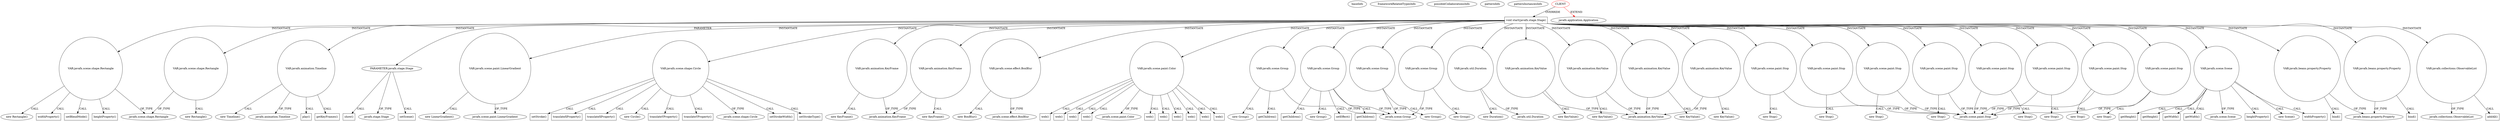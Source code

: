 digraph {
baseInfo[graphId=1736,category="pattern",isAnonymous=false,possibleRelation=false]
frameworkRelatedTypesInfo[0="javafx.application.Application"]
possibleCollaborationsInfo[]
patternInfo[frequency=3.0,patternRootClient=0]
patternInstancesInfo[0="ChrisWongAtCUHK-JavaFX~/ChrisWongAtCUHK-JavaFX/JavaFX-master/ColorfulCircles/src/colorfulcircles/ColorfulCircles.java~ColorfulCircles~225",1="santi-gonzalez-javafx-tutos~/santi-gonzalez-javafx-tutos/javafx-tutos-master/JavaFXColorfulCircles/src/cat/santi/javafx/tuto4/ColorfulCircles.java~ColorfulCircles~4092",2="emag-javafx-practice~/emag-javafx-practice/javafx-practice-master/animation/src/main/java/org/emamotor/javafx/animation/ColorfulCircles.java~ColorfulCircles~2619"]
32[label="new Rectangle()",vertexType="CONSTRUCTOR_CALL",isFrameworkType=false]
33[label="VAR:javafx.scene.shape.Rectangle",vertexType="VARIABLE_EXPRESION",isFrameworkType=false,shape=circle]
2[label="void start(javafx.stage.Stage)",vertexType="OVERRIDING_METHOD_DECLARATION",isFrameworkType=false,shape=box]
119[label="VAR:javafx.animation.Timeline",vertexType="VARIABLE_EXPRESION",isFrameworkType=false,shape=circle]
158[label="play()",vertexType="INSIDE_CALL",isFrameworkType=false,shape=box]
0[label="CLIENT",vertexType="ROOT_CLIENT_CLASS_DECLARATION",isFrameworkType=false,color=red]
3[label="PARAMETER:javafx.stage.Stage",vertexType="PARAMETER_DECLARATION",isFrameworkType=false]
127[label="getKeyFrames()",vertexType="INSIDE_CALL",isFrameworkType=false,shape=box]
40[label="VAR:javafx.scene.paint.LinearGradient",vertexType="VARIABLE_EXPRESION",isFrameworkType=false,shape=circle]
39[label="new LinearGradient()",vertexType="CONSTRUCTOR_CALL",isFrameworkType=false]
17[label="VAR:javafx.scene.shape.Circle",vertexType="VARIABLE_EXPRESION",isFrameworkType=false,shape=circle]
160[label="show()",vertexType="INSIDE_CALL",isFrameworkType=false,shape=box]
129[label="VAR:javafx.animation.KeyFrame",vertexType="VARIABLE_EXPRESION",isFrameworkType=false,shape=circle]
128[label="new KeyFrame()",vertexType="CONSTRUCTOR_CALL",isFrameworkType=false]
142[label="VAR:javafx.animation.KeyFrame",vertexType="VARIABLE_EXPRESION",isFrameworkType=false,shape=circle]
141[label="new KeyFrame()",vertexType="CONSTRUCTOR_CALL",isFrameworkType=false]
116[label="VAR:javafx.scene.effect.BoxBlur",vertexType="VARIABLE_EXPRESION",isFrameworkType=false,shape=circle]
18[label="javafx.scene.shape.Circle",vertexType="FRAMEWORK_CLASS_TYPE",isFrameworkType=false]
19[label="VAR:javafx.scene.paint.Color",vertexType="VARIABLE_EXPRESION",isFrameworkType=false,shape=circle]
21[label="javafx.scene.paint.Color",vertexType="FRAMEWORK_CLASS_TYPE",isFrameworkType=false]
20[label="web()",vertexType="INSIDE_CALL",isFrameworkType=false,shape=box]
56[label="web()",vertexType="INSIDE_CALL",isFrameworkType=false,shape=box]
61[label="web()",vertexType="INSIDE_CALL",isFrameworkType=false,shape=box]
51[label="web()",vertexType="INSIDE_CALL",isFrameworkType=false,shape=box]
71[label="web()",vertexType="INSIDE_CALL",isFrameworkType=false,shape=box]
81[label="web()",vertexType="INSIDE_CALL",isFrameworkType=false,shape=box]
27[label="web()",vertexType="INSIDE_CALL",isFrameworkType=false,shape=box]
76[label="web()",vertexType="INSIDE_CALL",isFrameworkType=false,shape=box]
66[label="web()",vertexType="INSIDE_CALL",isFrameworkType=false,shape=box]
46[label="web()",vertexType="INSIDE_CALL",isFrameworkType=false,shape=box]
6[label="VAR:javafx.scene.Group",vertexType="VARIABLE_EXPRESION",isFrameworkType=false,shape=circle]
112[label="getChildren()",vertexType="INSIDE_CALL",isFrameworkType=false,shape=box]
14[label="VAR:javafx.scene.Group",vertexType="VARIABLE_EXPRESION",isFrameworkType=false,shape=circle]
31[label="getChildren()",vertexType="INSIDE_CALL",isFrameworkType=false,shape=box]
122[label="getChildren()",vertexType="INSIDE_CALL",isFrameworkType=false,shape=box]
97[label="VAR:javafx.scene.Group",vertexType="VARIABLE_EXPRESION",isFrameworkType=false,shape=circle]
100[label="VAR:javafx.scene.Group",vertexType="VARIABLE_EXPRESION",isFrameworkType=false,shape=circle]
145[label="VAR:javafx.util.Duration",vertexType="VARIABLE_EXPRESION",isFrameworkType=false,shape=circle]
130[label="javafx.animation.KeyFrame",vertexType="FRAMEWORK_CLASS_TYPE",isFrameworkType=false]
96[label="new Group()",vertexType="CONSTRUCTOR_CALL",isFrameworkType=false]
5[label="new Group()",vertexType="CONSTRUCTOR_CALL",isFrameworkType=false]
13[label="new Group()",vertexType="CONSTRUCTOR_CALL",isFrameworkType=false]
99[label="new Group()",vertexType="CONSTRUCTOR_CALL",isFrameworkType=false]
103[label="VAR:javafx.scene.shape.Rectangle",vertexType="VARIABLE_EXPRESION",isFrameworkType=false,shape=circle]
29[label="setStrokeWidth()",vertexType="INSIDE_CALL",isFrameworkType=false,shape=box]
153[label="VAR:javafx.animation.KeyValue",vertexType="VARIABLE_EXPRESION",isFrameworkType=false,shape=circle]
152[label="new KeyValue()",vertexType="CONSTRUCTOR_CALL",isFrameworkType=false]
133[label="javafx.animation.KeyValue",vertexType="FRAMEWORK_CLASS_TYPE",isFrameworkType=false]
148[label="VAR:javafx.animation.KeyValue",vertexType="VARIABLE_EXPRESION",isFrameworkType=false,shape=circle]
147[label="new KeyValue()",vertexType="CONSTRUCTOR_CALL",isFrameworkType=false]
137[label="VAR:javafx.animation.KeyValue",vertexType="VARIABLE_EXPRESION",isFrameworkType=false,shape=circle]
136[label="new KeyValue()",vertexType="CONSTRUCTOR_CALL",isFrameworkType=false]
132[label="VAR:javafx.animation.KeyValue",vertexType="VARIABLE_EXPRESION",isFrameworkType=false,shape=circle]
131[label="new KeyValue()",vertexType="CONSTRUCTOR_CALL",isFrameworkType=false]
115[label="new BoxBlur()",vertexType="CONSTRUCTOR_CALL",isFrameworkType=false]
23[label="setStrokeType()",vertexType="INSIDE_CALL",isFrameworkType=false,shape=box]
144[label="new Duration()",vertexType="CONSTRUCTOR_CALL",isFrameworkType=false]
114[label="setEffect()",vertexType="INSIDE_CALL",isFrameworkType=false,shape=box]
25[label="setStroke()",vertexType="INSIDE_CALL",isFrameworkType=false,shape=box]
4[label="javafx.stage.Stage",vertexType="FRAMEWORK_CLASS_TYPE",isFrameworkType=false]
135[label="translateXProperty()",vertexType="INSIDE_CALL",isFrameworkType=false,shape=box]
151[label="translateXProperty()",vertexType="INSIDE_CALL",isFrameworkType=false,shape=box]
86[label="widthProperty()",vertexType="INSIDE_CALL",isFrameworkType=false,shape=box]
41[label="javafx.scene.paint.LinearGradient",vertexType="FRAMEWORK_CLASS_TYPE",isFrameworkType=false]
73[label="VAR:javafx.scene.paint.Stop",vertexType="VARIABLE_EXPRESION",isFrameworkType=false,shape=circle]
44[label="javafx.scene.paint.Stop",vertexType="FRAMEWORK_CLASS_TYPE",isFrameworkType=false]
72[label="new Stop()",vertexType="CONSTRUCTOR_CALL",isFrameworkType=false]
63[label="VAR:javafx.scene.paint.Stop",vertexType="VARIABLE_EXPRESION",isFrameworkType=false,shape=circle]
62[label="new Stop()",vertexType="CONSTRUCTOR_CALL",isFrameworkType=false]
78[label="VAR:javafx.scene.paint.Stop",vertexType="VARIABLE_EXPRESION",isFrameworkType=false,shape=circle]
77[label="new Stop()",vertexType="CONSTRUCTOR_CALL",isFrameworkType=false]
68[label="VAR:javafx.scene.paint.Stop",vertexType="VARIABLE_EXPRESION",isFrameworkType=false,shape=circle]
67[label="new Stop()",vertexType="CONSTRUCTOR_CALL",isFrameworkType=false]
53[label="VAR:javafx.scene.paint.Stop",vertexType="VARIABLE_EXPRESION",isFrameworkType=false,shape=circle]
52[label="new Stop()",vertexType="CONSTRUCTOR_CALL",isFrameworkType=false]
58[label="VAR:javafx.scene.paint.Stop",vertexType="VARIABLE_EXPRESION",isFrameworkType=false,shape=circle]
57[label="new Stop()",vertexType="CONSTRUCTOR_CALL",isFrameworkType=false]
43[label="VAR:javafx.scene.paint.Stop",vertexType="VARIABLE_EXPRESION",isFrameworkType=false,shape=circle]
42[label="new Stop()",vertexType="CONSTRUCTOR_CALL",isFrameworkType=false]
48[label="VAR:javafx.scene.paint.Stop",vertexType="VARIABLE_EXPRESION",isFrameworkType=false,shape=circle]
47[label="new Stop()",vertexType="CONSTRUCTOR_CALL",isFrameworkType=false]
34[label="javafx.scene.shape.Rectangle",vertexType="FRAMEWORK_CLASS_TYPE",isFrameworkType=false]
1[label="javafx.application.Application",vertexType="FRAMEWORK_CLASS_TYPE",isFrameworkType=false]
9[label="VAR:javafx.scene.Scene",vertexType="VARIABLE_EXPRESION",isFrameworkType=false,shape=circle]
8[label="new Scene()",vertexType="CONSTRUCTOR_CALL",isFrameworkType=false]
88[label="widthProperty()",vertexType="INSIDE_CALL",isFrameworkType=false,shape=box]
110[label="setBlendMode()",vertexType="INSIDE_CALL",isFrameworkType=false,shape=box]
16[label="new Circle()",vertexType="CONSTRUCTOR_CALL",isFrameworkType=false]
38[label="getHeight()",vertexType="INSIDE_CALL",isFrameworkType=false,shape=box]
108[label="getHeight()",vertexType="INSIDE_CALL",isFrameworkType=false,shape=box]
118[label="new Timeline()",vertexType="CONSTRUCTOR_CALL",isFrameworkType=false]
36[label="getWidth()",vertexType="INSIDE_CALL",isFrameworkType=false,shape=box]
106[label="getWidth()",vertexType="INSIDE_CALL",isFrameworkType=false,shape=box]
117[label="javafx.scene.effect.BoxBlur",vertexType="FRAMEWORK_CLASS_TYPE",isFrameworkType=false]
12[label="setScene()",vertexType="INSIDE_CALL",isFrameworkType=false,shape=box]
82[label="VAR:javafx.beans.property.Property",vertexType="VARIABLE_EXPRESION",isFrameworkType=false,shape=circle]
84[label="javafx.beans.property.Property",vertexType="FRAMEWORK_INTERFACE_TYPE",isFrameworkType=false]
89[label="VAR:javafx.beans.property.Property",vertexType="VARIABLE_EXPRESION",isFrameworkType=false,shape=circle]
90[label="bind()",vertexType="INSIDE_CALL",isFrameworkType=false,shape=box]
83[label="bind()",vertexType="INSIDE_CALL",isFrameworkType=false,shape=box]
102[label="new Rectangle()",vertexType="CONSTRUCTOR_CALL",isFrameworkType=false]
10[label="javafx.scene.Scene",vertexType="FRAMEWORK_CLASS_TYPE",isFrameworkType=false]
123[label="VAR:javafx.collections.ObservableList",vertexType="VARIABLE_EXPRESION",isFrameworkType=false,shape=circle]
125[label="javafx.collections.ObservableList",vertexType="FRAMEWORK_INTERFACE_TYPE",isFrameworkType=false]
124[label="addAll()",vertexType="INSIDE_CALL",isFrameworkType=false,shape=box]
156[label="translateYProperty()",vertexType="INSIDE_CALL",isFrameworkType=false,shape=box]
140[label="translateYProperty()",vertexType="INSIDE_CALL",isFrameworkType=false,shape=box]
146[label="javafx.util.Duration",vertexType="FRAMEWORK_CLASS_TYPE",isFrameworkType=false]
95[label="heightProperty()",vertexType="INSIDE_CALL",isFrameworkType=false,shape=box]
93[label="heightProperty()",vertexType="INSIDE_CALL",isFrameworkType=false,shape=box]
120[label="javafx.animation.Timeline",vertexType="FRAMEWORK_CLASS_TYPE",isFrameworkType=false]
7[label="javafx.scene.Group",vertexType="FRAMEWORK_CLASS_TYPE",isFrameworkType=false]
40->39[label="CALL"]
17->23[label="CALL"]
6->112[label="CALL"]
9->10[label="OF_TYPE"]
89->84[label="OF_TYPE"]
100->99[label="CALL"]
103->102[label="CALL"]
68->67[label="CALL"]
2->58[label="INSTANTIATE"]
6->5[label="CALL"]
9->108[label="CALL"]
148->133[label="OF_TYPE"]
73->44[label="OF_TYPE"]
19->66[label="CALL"]
2->40[label="INSTANTIATE"]
17->29[label="CALL"]
78->77[label="CALL"]
2->6[label="INSTANTIATE"]
2->97[label="INSTANTIATE"]
9->38[label="CALL"]
2->129[label="INSTANTIATE"]
2->9[label="INSTANTIATE"]
58->57[label="CALL"]
2->153[label="INSTANTIATE"]
2->100[label="INSTANTIATE"]
17->25[label="CALL"]
82->84[label="OF_TYPE"]
100->7[label="OF_TYPE"]
3->4[label="OF_TYPE"]
103->34[label="OF_TYPE"]
0->2[label="OVERRIDE"]
2->43[label="INSTANTIATE"]
2->78[label="INSTANTIATE"]
2->48[label="INSTANTIATE"]
116->117[label="OF_TYPE"]
123->125[label="OF_TYPE"]
33->34[label="OF_TYPE"]
2->142[label="INSTANTIATE"]
63->44[label="OF_TYPE"]
17->140[label="CALL"]
129->128[label="CALL"]
19->51[label="CALL"]
119->127[label="CALL"]
6->7[label="OF_TYPE"]
33->32[label="CALL"]
19->76[label="CALL"]
17->16[label="CALL"]
14->13[label="CALL"]
19->20[label="CALL"]
9->8[label="CALL"]
14->122[label="CALL"]
48->47[label="CALL"]
2->148[label="INSTANTIATE"]
43->42[label="CALL"]
48->44[label="OF_TYPE"]
142->141[label="CALL"]
119->118[label="CALL"]
153->133[label="OF_TYPE"]
33->86[label="CALL"]
2->132[label="INSTANTIATE"]
89->90[label="CALL"]
19->81[label="CALL"]
153->152[label="CALL"]
73->72[label="CALL"]
78->44[label="OF_TYPE"]
82->83[label="CALL"]
97->7[label="OF_TYPE"]
68->44[label="OF_TYPE"]
2->33[label="INSTANTIATE"]
2->145[label="INSTANTIATE"]
2->116[label="INSTANTIATE"]
33->93[label="CALL"]
2->17[label="INSTANTIATE"]
14->114[label="CALL"]
2->68[label="INSTANTIATE"]
53->44[label="OF_TYPE"]
145->144[label="CALL"]
2->119[label="INSTANTIATE"]
119->158[label="CALL"]
3->160[label="CALL"]
63->62[label="CALL"]
58->44[label="OF_TYPE"]
9->88[label="CALL"]
2->73[label="INSTANTIATE"]
97->96[label="CALL"]
2->103[label="INSTANTIATE"]
19->21[label="OF_TYPE"]
137->136[label="CALL"]
3->12[label="CALL"]
2->14[label="INSTANTIATE"]
2->3[label="PARAMETER"]
19->56[label="CALL"]
14->7[label="OF_TYPE"]
2->63[label="INSTANTIATE"]
14->31[label="CALL"]
145->146[label="OF_TYPE"]
2->82[label="INSTANTIATE"]
119->120[label="OF_TYPE"]
0->1[label="EXTEND",color=red]
17->135[label="CALL"]
9->95[label="CALL"]
17->18[label="OF_TYPE"]
132->131[label="CALL"]
2->19[label="INSTANTIATE"]
17->151[label="CALL"]
148->147[label="CALL"]
19->27[label="CALL"]
123->124[label="CALL"]
132->133[label="OF_TYPE"]
19->61[label="CALL"]
43->44[label="OF_TYPE"]
9->36[label="CALL"]
2->123[label="INSTANTIATE"]
40->41[label="OF_TYPE"]
2->53[label="INSTANTIATE"]
2->89[label="INSTANTIATE"]
17->156[label="CALL"]
116->115[label="CALL"]
2->137[label="INSTANTIATE"]
142->130[label="OF_TYPE"]
53->52[label="CALL"]
9->106[label="CALL"]
19->46[label="CALL"]
33->110[label="CALL"]
129->130[label="OF_TYPE"]
137->133[label="OF_TYPE"]
19->71[label="CALL"]
}
